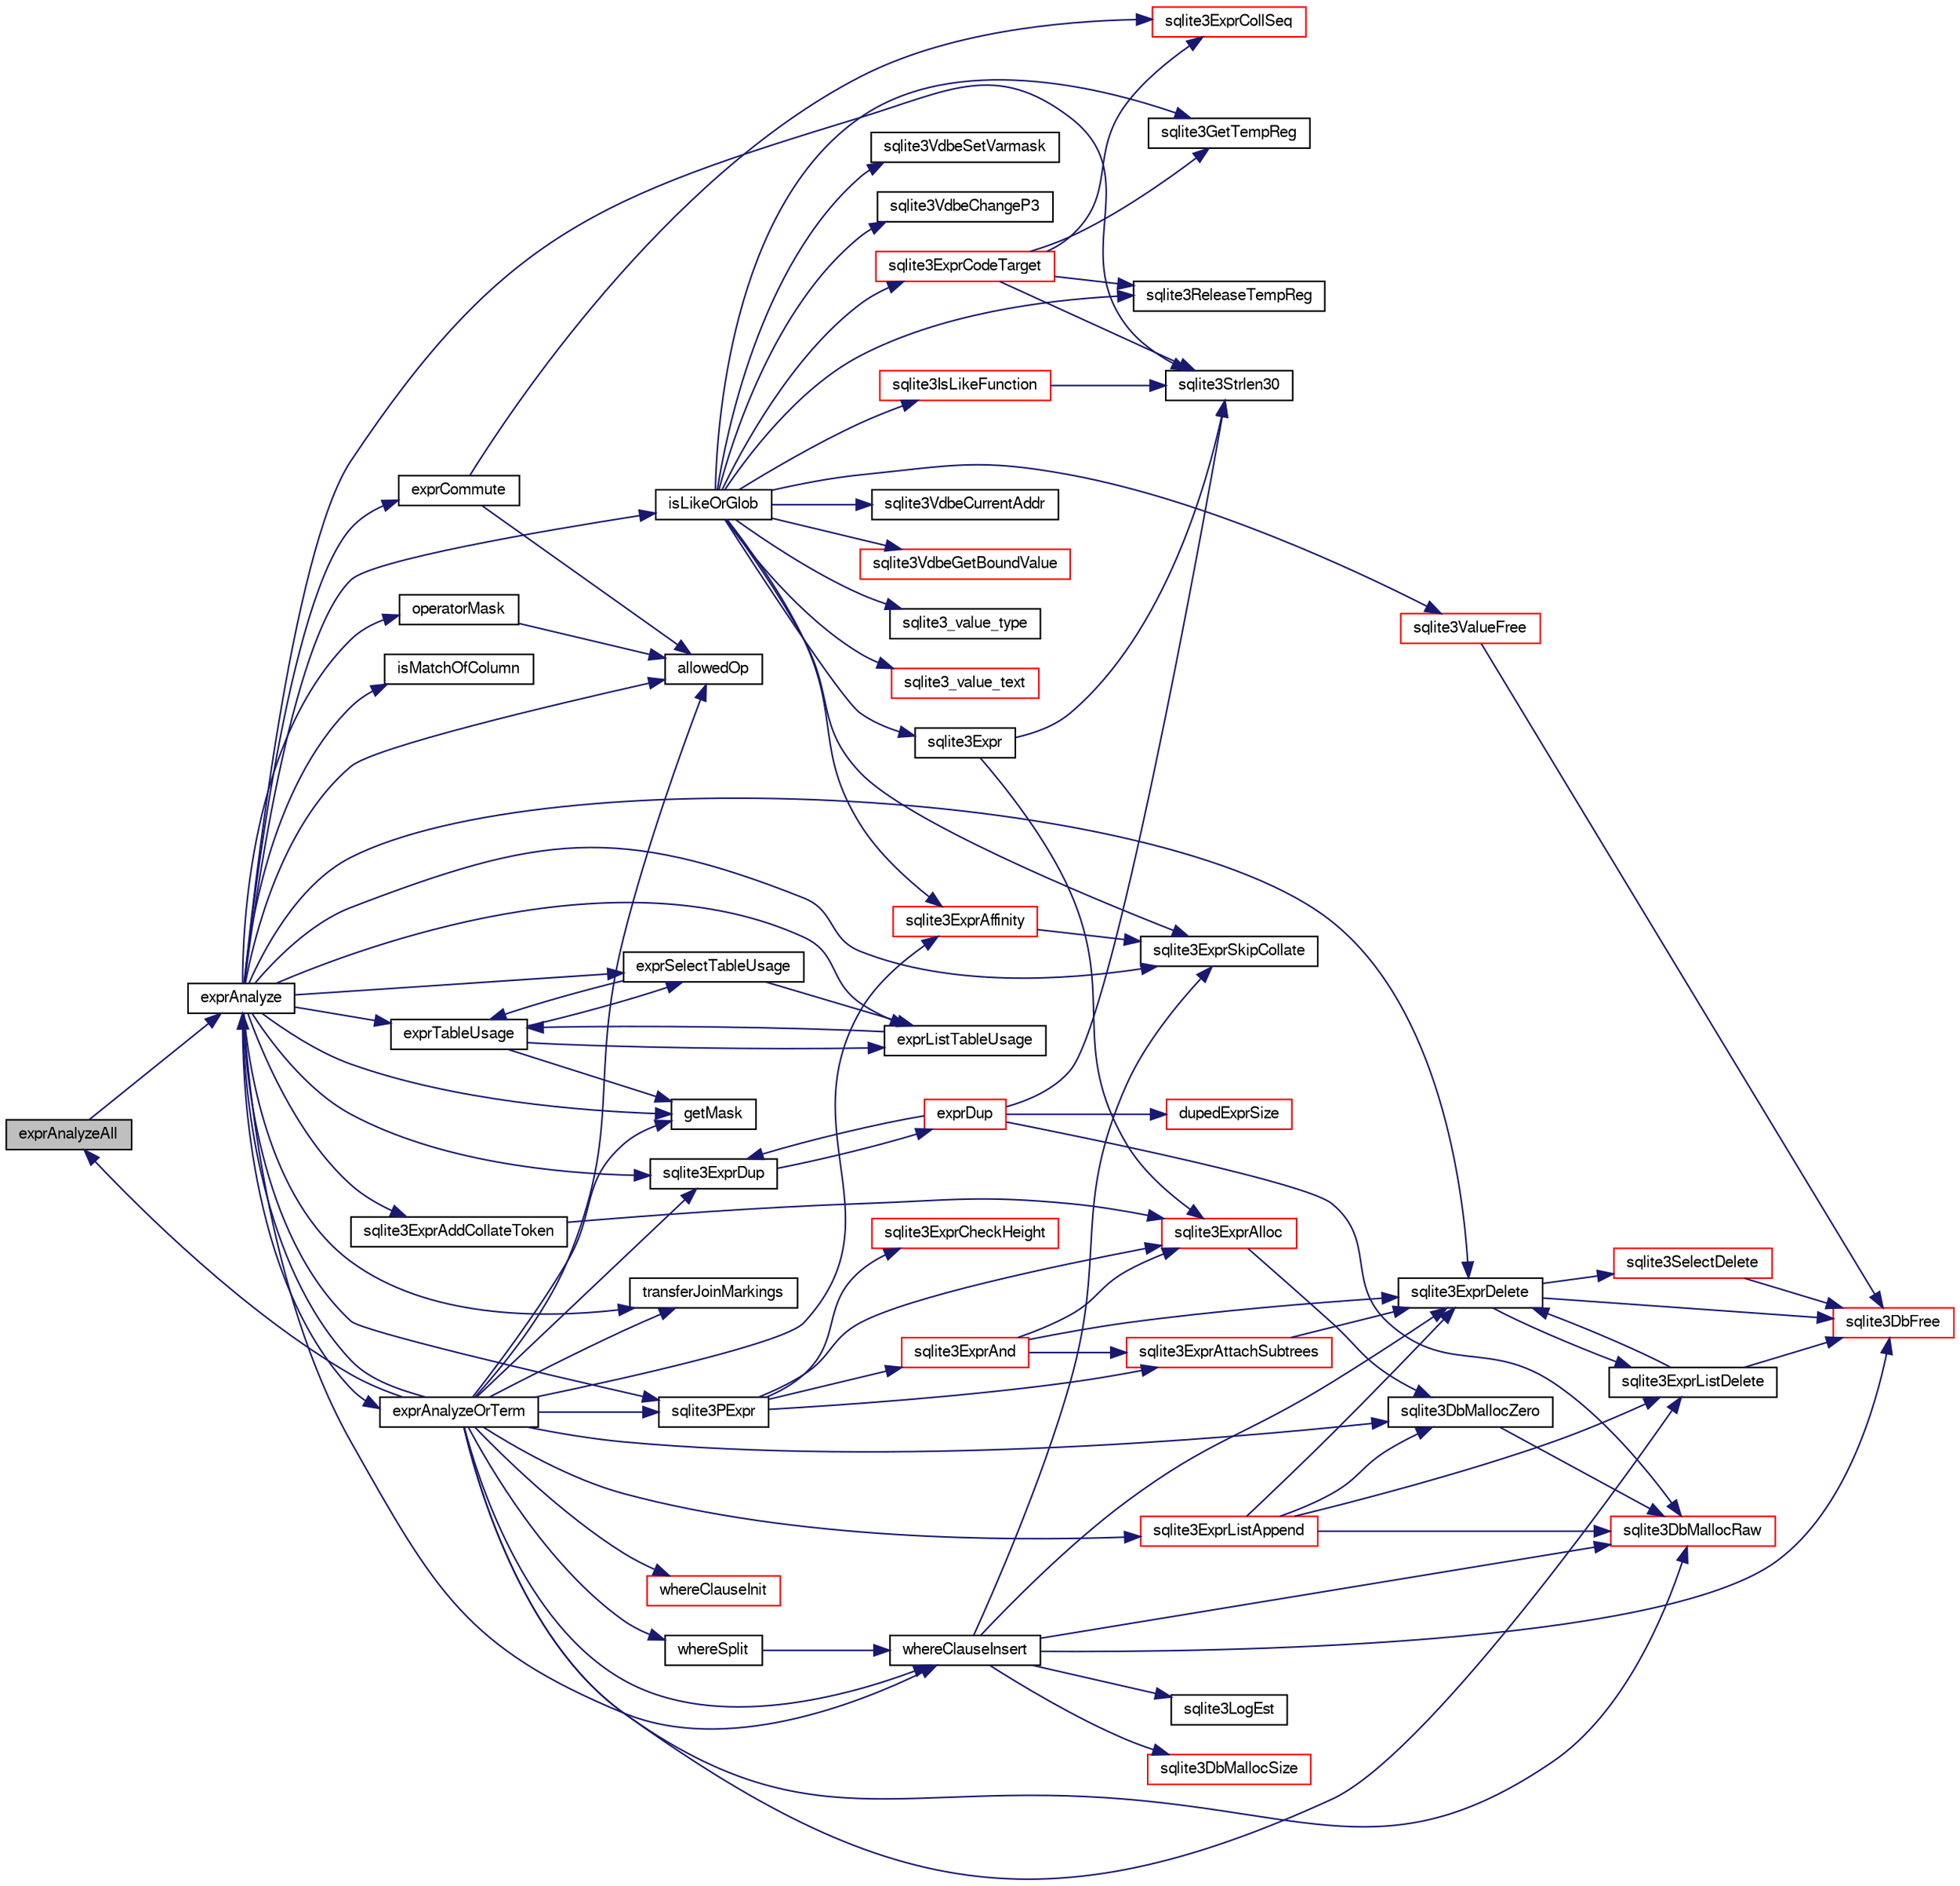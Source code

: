 digraph "exprAnalyzeAll"
{
  edge [fontname="FreeSans",fontsize="10",labelfontname="FreeSans",labelfontsize="10"];
  node [fontname="FreeSans",fontsize="10",shape=record];
  rankdir="LR";
  Node101822 [label="exprAnalyzeAll",height=0.2,width=0.4,color="black", fillcolor="grey75", style="filled", fontcolor="black"];
  Node101822 -> Node101823 [color="midnightblue",fontsize="10",style="solid",fontname="FreeSans"];
  Node101823 [label="exprAnalyze",height=0.2,width=0.4,color="black", fillcolor="white", style="filled",URL="$sqlite3_8c.html#acb10e48c9a4184a4edd9bfd5b14ad0b7"];
  Node101823 -> Node101824 [color="midnightblue",fontsize="10",style="solid",fontname="FreeSans"];
  Node101824 [label="exprTableUsage",height=0.2,width=0.4,color="black", fillcolor="white", style="filled",URL="$sqlite3_8c.html#adc74a03d7e143fc3158a9f530fa35919"];
  Node101824 -> Node101825 [color="midnightblue",fontsize="10",style="solid",fontname="FreeSans"];
  Node101825 [label="getMask",height=0.2,width=0.4,color="black", fillcolor="white", style="filled",URL="$sqlite3_8c.html#aff9554a4790fc9c0b4f80378505c45dc"];
  Node101824 -> Node101826 [color="midnightblue",fontsize="10",style="solid",fontname="FreeSans"];
  Node101826 [label="exprSelectTableUsage",height=0.2,width=0.4,color="black", fillcolor="white", style="filled",URL="$sqlite3_8c.html#af22cb4832e9eabf75dd8e07e6f9221a8"];
  Node101826 -> Node101827 [color="midnightblue",fontsize="10",style="solid",fontname="FreeSans"];
  Node101827 [label="exprListTableUsage",height=0.2,width=0.4,color="black", fillcolor="white", style="filled",URL="$sqlite3_8c.html#a99dd0f7db0b58d62b2983f95a0dee071"];
  Node101827 -> Node101824 [color="midnightblue",fontsize="10",style="solid",fontname="FreeSans"];
  Node101826 -> Node101824 [color="midnightblue",fontsize="10",style="solid",fontname="FreeSans"];
  Node101824 -> Node101827 [color="midnightblue",fontsize="10",style="solid",fontname="FreeSans"];
  Node101823 -> Node101826 [color="midnightblue",fontsize="10",style="solid",fontname="FreeSans"];
  Node101823 -> Node101827 [color="midnightblue",fontsize="10",style="solid",fontname="FreeSans"];
  Node101823 -> Node101825 [color="midnightblue",fontsize="10",style="solid",fontname="FreeSans"];
  Node101823 -> Node101828 [color="midnightblue",fontsize="10",style="solid",fontname="FreeSans"];
  Node101828 [label="allowedOp",height=0.2,width=0.4,color="black", fillcolor="white", style="filled",URL="$sqlite3_8c.html#a9cb0a678e7e89071cde7e9ad6a5b6aef"];
  Node101823 -> Node101829 [color="midnightblue",fontsize="10",style="solid",fontname="FreeSans"];
  Node101829 [label="sqlite3ExprSkipCollate",height=0.2,width=0.4,color="black", fillcolor="white", style="filled",URL="$sqlite3_8c.html#a91b59896d4e3534de7c33940dca8537c"];
  Node101823 -> Node101830 [color="midnightblue",fontsize="10",style="solid",fontname="FreeSans"];
  Node101830 [label="operatorMask",height=0.2,width=0.4,color="black", fillcolor="white", style="filled",URL="$sqlite3_8c.html#a2c4d9f851b9a7492b6a009c12fd78ba3"];
  Node101830 -> Node101828 [color="midnightblue",fontsize="10",style="solid",fontname="FreeSans"];
  Node101823 -> Node101831 [color="midnightblue",fontsize="10",style="solid",fontname="FreeSans"];
  Node101831 [label="sqlite3ExprDup",height=0.2,width=0.4,color="black", fillcolor="white", style="filled",URL="$sqlite3_8c.html#a509095508224c9f99698d86205234209"];
  Node101831 -> Node101832 [color="midnightblue",fontsize="10",style="solid",fontname="FreeSans"];
  Node101832 [label="exprDup",height=0.2,width=0.4,color="red", fillcolor="white", style="filled",URL="$sqlite3_8c.html#a89f473c64253ae0a76749f543466a05a"];
  Node101832 -> Node101833 [color="midnightblue",fontsize="10",style="solid",fontname="FreeSans"];
  Node101833 [label="sqlite3DbMallocRaw",height=0.2,width=0.4,color="red", fillcolor="white", style="filled",URL="$sqlite3_8c.html#abbe8be0cf7175e11ddc3e2218fad924e"];
  Node101832 -> Node101845 [color="midnightblue",fontsize="10",style="solid",fontname="FreeSans"];
  Node101845 [label="dupedExprSize",height=0.2,width=0.4,color="red", fillcolor="white", style="filled",URL="$sqlite3_8c.html#a9c79c04ad08e45cf19c143c6de3b634c"];
  Node101832 -> Node101848 [color="midnightblue",fontsize="10",style="solid",fontname="FreeSans"];
  Node101848 [label="sqlite3Strlen30",height=0.2,width=0.4,color="black", fillcolor="white", style="filled",URL="$sqlite3_8c.html#a3dcd80ba41f1a308193dee74857b62a7"];
  Node101832 -> Node101831 [color="midnightblue",fontsize="10",style="solid",fontname="FreeSans"];
  Node101823 -> Node101862 [color="midnightblue",fontsize="10",style="solid",fontname="FreeSans"];
  Node101862 [label="sqlite3ExprDelete",height=0.2,width=0.4,color="black", fillcolor="white", style="filled",URL="$sqlite3_8c.html#ae4e21ab5918e0428fbaa9e615dceb309"];
  Node101862 -> Node101852 [color="midnightblue",fontsize="10",style="solid",fontname="FreeSans"];
  Node101852 [label="sqlite3DbFree",height=0.2,width=0.4,color="red", fillcolor="white", style="filled",URL="$sqlite3_8c.html#ac70ab821a6607b4a1b909582dc37a069"];
  Node101862 -> Node101863 [color="midnightblue",fontsize="10",style="solid",fontname="FreeSans"];
  Node101863 [label="sqlite3SelectDelete",height=0.2,width=0.4,color="red", fillcolor="white", style="filled",URL="$sqlite3_8c.html#a0f56959f0acac85496744f0d068854a0"];
  Node101863 -> Node101852 [color="midnightblue",fontsize="10",style="solid",fontname="FreeSans"];
  Node101862 -> Node101865 [color="midnightblue",fontsize="10",style="solid",fontname="FreeSans"];
  Node101865 [label="sqlite3ExprListDelete",height=0.2,width=0.4,color="black", fillcolor="white", style="filled",URL="$sqlite3_8c.html#ae9cd46eac81e86a04ed8c09b99fc3c10"];
  Node101865 -> Node101862 [color="midnightblue",fontsize="10",style="solid",fontname="FreeSans"];
  Node101865 -> Node101852 [color="midnightblue",fontsize="10",style="solid",fontname="FreeSans"];
  Node101823 -> Node102796 [color="midnightblue",fontsize="10",style="solid",fontname="FreeSans"];
  Node102796 [label="whereClauseInsert",height=0.2,width=0.4,color="black", fillcolor="white", style="filled",URL="$sqlite3_8c.html#a041437b48ab90370901a024e385193da"];
  Node102796 -> Node101833 [color="midnightblue",fontsize="10",style="solid",fontname="FreeSans"];
  Node102796 -> Node101862 [color="midnightblue",fontsize="10",style="solid",fontname="FreeSans"];
  Node102796 -> Node101852 [color="midnightblue",fontsize="10",style="solid",fontname="FreeSans"];
  Node102796 -> Node101854 [color="midnightblue",fontsize="10",style="solid",fontname="FreeSans"];
  Node101854 [label="sqlite3DbMallocSize",height=0.2,width=0.4,color="red", fillcolor="white", style="filled",URL="$sqlite3_8c.html#aa397e5a8a03495203a0767abf0a71f86"];
  Node102796 -> Node102708 [color="midnightblue",fontsize="10",style="solid",fontname="FreeSans"];
  Node102708 [label="sqlite3LogEst",height=0.2,width=0.4,color="black", fillcolor="white", style="filled",URL="$sqlite3_8c.html#a14c7d015bfd3d4a869739b9e6139c84f"];
  Node102796 -> Node101829 [color="midnightblue",fontsize="10",style="solid",fontname="FreeSans"];
  Node101823 -> Node102797 [color="midnightblue",fontsize="10",style="solid",fontname="FreeSans"];
  Node102797 [label="exprCommute",height=0.2,width=0.4,color="black", fillcolor="white", style="filled",URL="$sqlite3_8c.html#ab6bc22735005ef5fc9bd51cd269f54be"];
  Node102797 -> Node101828 [color="midnightblue",fontsize="10",style="solid",fontname="FreeSans"];
  Node102797 -> Node102798 [color="midnightblue",fontsize="10",style="solid",fontname="FreeSans"];
  Node102798 [label="sqlite3ExprCollSeq",height=0.2,width=0.4,color="red", fillcolor="white", style="filled",URL="$sqlite3_8c.html#af36e271ed5ce13d4f2d088a766529574"];
  Node101823 -> Node102805 [color="midnightblue",fontsize="10",style="solid",fontname="FreeSans"];
  Node102805 [label="sqlite3PExpr",height=0.2,width=0.4,color="black", fillcolor="white", style="filled",URL="$sqlite3_8c.html#a56670a96a4ad8449466fea3449f71c57"];
  Node102805 -> Node102806 [color="midnightblue",fontsize="10",style="solid",fontname="FreeSans"];
  Node102806 [label="sqlite3ExprAnd",height=0.2,width=0.4,color="red", fillcolor="white", style="filled",URL="$sqlite3_8c.html#adb7ce3f2fe4bc4cb22dbb82aed2b6c32"];
  Node102806 -> Node101862 [color="midnightblue",fontsize="10",style="solid",fontname="FreeSans"];
  Node102806 -> Node102809 [color="midnightblue",fontsize="10",style="solid",fontname="FreeSans"];
  Node102809 [label="sqlite3ExprAlloc",height=0.2,width=0.4,color="red", fillcolor="white", style="filled",URL="$sqlite3_8c.html#a7f1c54604acd48617bd41d26f5db776d"];
  Node102809 -> Node101861 [color="midnightblue",fontsize="10",style="solid",fontname="FreeSans"];
  Node101861 [label="sqlite3DbMallocZero",height=0.2,width=0.4,color="black", fillcolor="white", style="filled",URL="$sqlite3_8c.html#a49cfebac9d6067a03442c92af73f33e4"];
  Node101861 -> Node101833 [color="midnightblue",fontsize="10",style="solid",fontname="FreeSans"];
  Node102806 -> Node102810 [color="midnightblue",fontsize="10",style="solid",fontname="FreeSans"];
  Node102810 [label="sqlite3ExprAttachSubtrees",height=0.2,width=0.4,color="red", fillcolor="white", style="filled",URL="$sqlite3_8c.html#a74aac72e6029e25c0d4505a4cc4020c6"];
  Node102810 -> Node101862 [color="midnightblue",fontsize="10",style="solid",fontname="FreeSans"];
  Node102805 -> Node102809 [color="midnightblue",fontsize="10",style="solid",fontname="FreeSans"];
  Node102805 -> Node102810 [color="midnightblue",fontsize="10",style="solid",fontname="FreeSans"];
  Node102805 -> Node102815 [color="midnightblue",fontsize="10",style="solid",fontname="FreeSans"];
  Node102815 [label="sqlite3ExprCheckHeight",height=0.2,width=0.4,color="red", fillcolor="white", style="filled",URL="$sqlite3_8c.html#ab208260635507bd7a5c58b612db514f2"];
  Node101823 -> Node102816 [color="midnightblue",fontsize="10",style="solid",fontname="FreeSans"];
  Node102816 [label="transferJoinMarkings",height=0.2,width=0.4,color="black", fillcolor="white", style="filled",URL="$sqlite3_8c.html#a47436cb058c53d38e19c4169f1e9c0d3"];
  Node101823 -> Node102817 [color="midnightblue",fontsize="10",style="solid",fontname="FreeSans"];
  Node102817 [label="exprAnalyzeOrTerm",height=0.2,width=0.4,color="black", fillcolor="white", style="filled",URL="$sqlite3_8c.html#ab95cabd8b51cb2291b5bef0c4a3776d2"];
  Node102817 -> Node101861 [color="midnightblue",fontsize="10",style="solid",fontname="FreeSans"];
  Node102817 -> Node102818 [color="midnightblue",fontsize="10",style="solid",fontname="FreeSans"];
  Node102818 [label="whereClauseInit",height=0.2,width=0.4,color="red", fillcolor="white", style="filled",URL="$sqlite3_8c.html#a358affe6a340c15381df04b3c867237f"];
  Node102817 -> Node102822 [color="midnightblue",fontsize="10",style="solid",fontname="FreeSans"];
  Node102822 [label="whereSplit",height=0.2,width=0.4,color="black", fillcolor="white", style="filled",URL="$sqlite3_8c.html#acd382388576f55257b3ef1501d6f7f84"];
  Node102822 -> Node102796 [color="midnightblue",fontsize="10",style="solid",fontname="FreeSans"];
  Node102817 -> Node101822 [color="midnightblue",fontsize="10",style="solid",fontname="FreeSans"];
  Node102817 -> Node101833 [color="midnightblue",fontsize="10",style="solid",fontname="FreeSans"];
  Node102817 -> Node101828 [color="midnightblue",fontsize="10",style="solid",fontname="FreeSans"];
  Node102817 -> Node101825 [color="midnightblue",fontsize="10",style="solid",fontname="FreeSans"];
  Node102817 -> Node102823 [color="midnightblue",fontsize="10",style="solid",fontname="FreeSans"];
  Node102823 [label="sqlite3ExprAffinity",height=0.2,width=0.4,color="red", fillcolor="white", style="filled",URL="$sqlite3_8c.html#aca6a667380b05650f917422118d8b7d3"];
  Node102823 -> Node101829 [color="midnightblue",fontsize="10",style="solid",fontname="FreeSans"];
  Node102817 -> Node101831 [color="midnightblue",fontsize="10",style="solid",fontname="FreeSans"];
  Node102817 -> Node102825 [color="midnightblue",fontsize="10",style="solid",fontname="FreeSans"];
  Node102825 [label="sqlite3ExprListAppend",height=0.2,width=0.4,color="red", fillcolor="white", style="filled",URL="$sqlite3_8c.html#a2c227f0b97e0e31b120c702fae2b7409"];
  Node102825 -> Node101861 [color="midnightblue",fontsize="10",style="solid",fontname="FreeSans"];
  Node102825 -> Node101833 [color="midnightblue",fontsize="10",style="solid",fontname="FreeSans"];
  Node102825 -> Node101862 [color="midnightblue",fontsize="10",style="solid",fontname="FreeSans"];
  Node102825 -> Node101865 [color="midnightblue",fontsize="10",style="solid",fontname="FreeSans"];
  Node102817 -> Node102805 [color="midnightblue",fontsize="10",style="solid",fontname="FreeSans"];
  Node102817 -> Node102816 [color="midnightblue",fontsize="10",style="solid",fontname="FreeSans"];
  Node102817 -> Node102796 [color="midnightblue",fontsize="10",style="solid",fontname="FreeSans"];
  Node102817 -> Node101823 [color="midnightblue",fontsize="10",style="solid",fontname="FreeSans"];
  Node102817 -> Node101865 [color="midnightblue",fontsize="10",style="solid",fontname="FreeSans"];
  Node101823 -> Node102826 [color="midnightblue",fontsize="10",style="solid",fontname="FreeSans"];
  Node102826 [label="isLikeOrGlob",height=0.2,width=0.4,color="black", fillcolor="white", style="filled",URL="$sqlite3_8c.html#a6c38e495198bf8976f68d1a6ebd74a50"];
  Node102826 -> Node102827 [color="midnightblue",fontsize="10",style="solid",fontname="FreeSans"];
  Node102827 [label="sqlite3IsLikeFunction",height=0.2,width=0.4,color="red", fillcolor="white", style="filled",URL="$sqlite3_8c.html#a8f103fddc426dd932ea9d796e3e9a4c7"];
  Node102827 -> Node101848 [color="midnightblue",fontsize="10",style="solid",fontname="FreeSans"];
  Node102826 -> Node102823 [color="midnightblue",fontsize="10",style="solid",fontname="FreeSans"];
  Node102826 -> Node101829 [color="midnightblue",fontsize="10",style="solid",fontname="FreeSans"];
  Node102826 -> Node102830 [color="midnightblue",fontsize="10",style="solid",fontname="FreeSans"];
  Node102830 [label="sqlite3VdbeGetBoundValue",height=0.2,width=0.4,color="red", fillcolor="white", style="filled",URL="$sqlite3_8c.html#a4a816e353a950be4e752c157eb7437b5"];
  Node102826 -> Node101946 [color="midnightblue",fontsize="10",style="solid",fontname="FreeSans"];
  Node101946 [label="sqlite3_value_type",height=0.2,width=0.4,color="black", fillcolor="white", style="filled",URL="$sqlite3_8c.html#ac5e91a982065a1ab220a43bbd18cfa60"];
  Node102826 -> Node101947 [color="midnightblue",fontsize="10",style="solid",fontname="FreeSans"];
  Node101947 [label="sqlite3_value_text",height=0.2,width=0.4,color="red", fillcolor="white", style="filled",URL="$sqlite3_8c.html#aef2ace3239e6dd59c74110faa70f8171"];
  Node102826 -> Node102831 [color="midnightblue",fontsize="10",style="solid",fontname="FreeSans"];
  Node102831 [label="sqlite3VdbeSetVarmask",height=0.2,width=0.4,color="black", fillcolor="white", style="filled",URL="$sqlite3_8c.html#acea0d8371216f276fe67c1b5ef24f3d7"];
  Node102826 -> Node102832 [color="midnightblue",fontsize="10",style="solid",fontname="FreeSans"];
  Node102832 [label="sqlite3Expr",height=0.2,width=0.4,color="black", fillcolor="white", style="filled",URL="$sqlite3_8c.html#a790d28ff2bd0d13725c692e0c4ed7105"];
  Node102832 -> Node101848 [color="midnightblue",fontsize="10",style="solid",fontname="FreeSans"];
  Node102832 -> Node102809 [color="midnightblue",fontsize="10",style="solid",fontname="FreeSans"];
  Node102826 -> Node102833 [color="midnightblue",fontsize="10",style="solid",fontname="FreeSans"];
  Node102833 [label="sqlite3GetTempReg",height=0.2,width=0.4,color="black", fillcolor="white", style="filled",URL="$sqlite3_8c.html#ab58586b4abaefcc5df42af9d1e84d8fb"];
  Node102826 -> Node102834 [color="midnightblue",fontsize="10",style="solid",fontname="FreeSans"];
  Node102834 [label="sqlite3ExprCodeTarget",height=0.2,width=0.4,color="red", fillcolor="white", style="filled",URL="$sqlite3_8c.html#a4f308397a0a3ed299ed31aaa1ae2a293"];
  Node102834 -> Node101848 [color="midnightblue",fontsize="10",style="solid",fontname="FreeSans"];
  Node102834 -> Node102798 [color="midnightblue",fontsize="10",style="solid",fontname="FreeSans"];
  Node102834 -> Node102833 [color="midnightblue",fontsize="10",style="solid",fontname="FreeSans"];
  Node102834 -> Node102876 [color="midnightblue",fontsize="10",style="solid",fontname="FreeSans"];
  Node102876 [label="sqlite3ReleaseTempReg",height=0.2,width=0.4,color="black", fillcolor="white", style="filled",URL="$sqlite3_8c.html#a48d55dce63ac590c3b0fc464abb67ad7"];
  Node102826 -> Node103095 [color="midnightblue",fontsize="10",style="solid",fontname="FreeSans"];
  Node103095 [label="sqlite3VdbeChangeP3",height=0.2,width=0.4,color="black", fillcolor="white", style="filled",URL="$sqlite3_8c.html#a1f16b587957a9ed7564597e58e81a9e9"];
  Node102826 -> Node102973 [color="midnightblue",fontsize="10",style="solid",fontname="FreeSans"];
  Node102973 [label="sqlite3VdbeCurrentAddr",height=0.2,width=0.4,color="black", fillcolor="white", style="filled",URL="$sqlite3_8c.html#a5e2bf0933a091bdfd7f0acd86a894889"];
  Node102826 -> Node102876 [color="midnightblue",fontsize="10",style="solid",fontname="FreeSans"];
  Node102826 -> Node102184 [color="midnightblue",fontsize="10",style="solid",fontname="FreeSans"];
  Node102184 [label="sqlite3ValueFree",height=0.2,width=0.4,color="red", fillcolor="white", style="filled",URL="$sqlite3_8c.html#afeed84c3f344a833d15c7209265dc520"];
  Node102184 -> Node101852 [color="midnightblue",fontsize="10",style="solid",fontname="FreeSans"];
  Node101823 -> Node101848 [color="midnightblue",fontsize="10",style="solid",fontname="FreeSans"];
  Node101823 -> Node102949 [color="midnightblue",fontsize="10",style="solid",fontname="FreeSans"];
  Node102949 [label="sqlite3ExprAddCollateToken",height=0.2,width=0.4,color="black", fillcolor="white", style="filled",URL="$sqlite3_8c.html#a78ef60a4dbac9c172ee8130d7d497935"];
  Node102949 -> Node102809 [color="midnightblue",fontsize="10",style="solid",fontname="FreeSans"];
  Node101823 -> Node103096 [color="midnightblue",fontsize="10",style="solid",fontname="FreeSans"];
  Node103096 [label="isMatchOfColumn",height=0.2,width=0.4,color="black", fillcolor="white", style="filled",URL="$sqlite3_8c.html#aca81ee8f18d68ba146e343c7b49152a3"];
}

